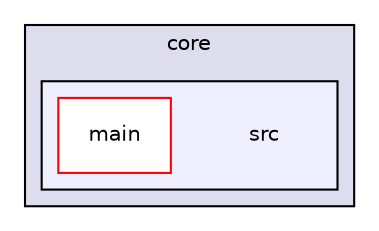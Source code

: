 digraph "/Users/zoltan/git/OKW/core/src" {
  compound=true
  node [ fontsize="10", fontname="Helvetica"];
  edge [ labelfontsize="10", labelfontname="Helvetica"];
  subgraph clusterdir_4270bfced15e0e73154b13468c7c9ad9 {
    graph [ bgcolor="#ddddee", pencolor="black", label="core" fontname="Helvetica", fontsize="10", URL="dir_4270bfced15e0e73154b13468c7c9ad9.html"]
  subgraph clusterdir_90fd98a0ba30abf7a6068a44995d2d6b {
    graph [ bgcolor="#eeeeff", pencolor="black", label="" URL="dir_90fd98a0ba30abf7a6068a44995d2d6b.html"];
    dir_90fd98a0ba30abf7a6068a44995d2d6b [shape=plaintext label="src"];
    dir_3fdb55be625affb78b03858da3433959 [shape=box label="main" color="red" fillcolor="white" style="filled" URL="dir_3fdb55be625affb78b03858da3433959.html"];
  }
  }
}
